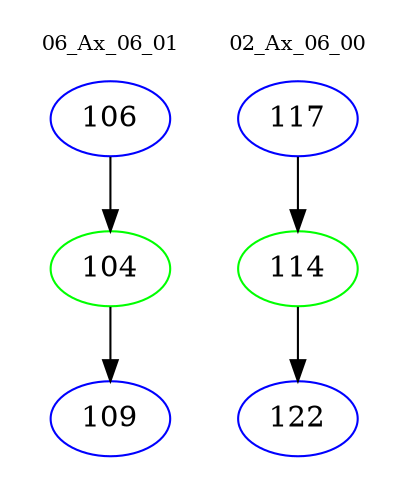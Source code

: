 digraph{
subgraph cluster_0 {
color = white
label = "06_Ax_06_01";
fontsize=10;
T0_106 [label="106", color="blue"]
T0_106 -> T0_104 [color="black"]
T0_104 [label="104", color="green"]
T0_104 -> T0_109 [color="black"]
T0_109 [label="109", color="blue"]
}
subgraph cluster_1 {
color = white
label = "02_Ax_06_00";
fontsize=10;
T1_117 [label="117", color="blue"]
T1_117 -> T1_114 [color="black"]
T1_114 [label="114", color="green"]
T1_114 -> T1_122 [color="black"]
T1_122 [label="122", color="blue"]
}
}
